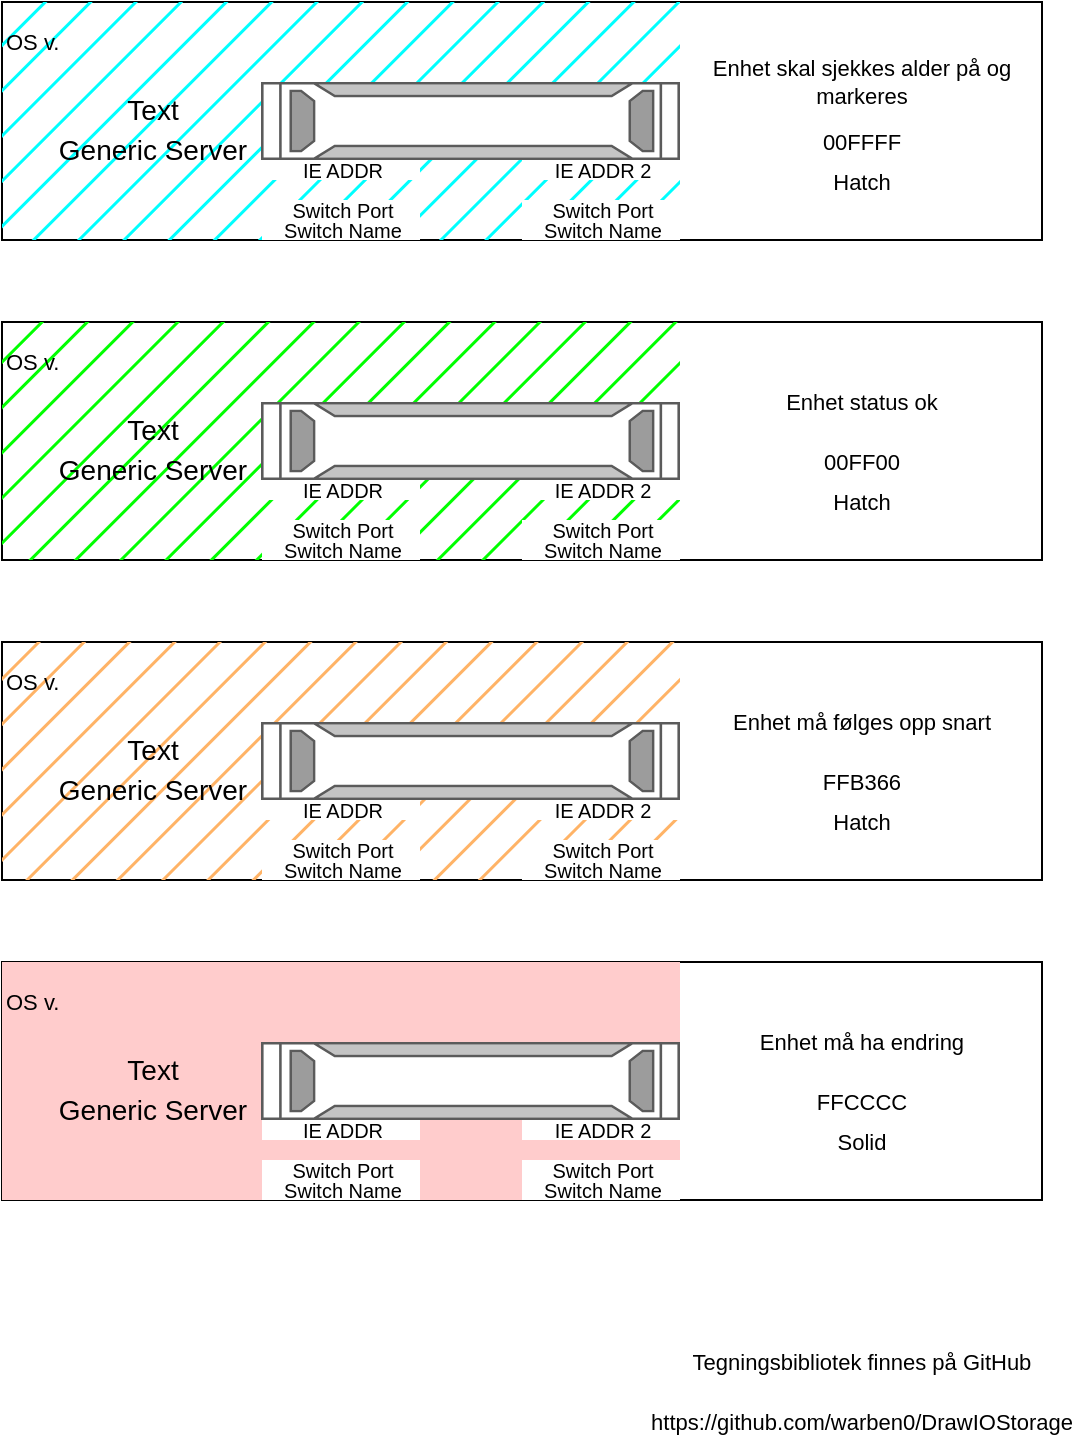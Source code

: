 <mxfile version="22.1.21" type="github" pages="14">
  <diagram id="srSarf_iVMtm-178fV4I" name="INFO">
    <mxGraphModel dx="1562" dy="818" grid="1" gridSize="10" guides="1" tooltips="1" connect="1" arrows="1" fold="1" page="1" pageScale="1" pageWidth="827" pageHeight="1169" math="0" shadow="0">
      <root>
        <mxCell id="0" />
        <mxCell id="1" parent="0" />
        <mxCell id="3PB9cPCuCjKQ1XBIXNEU-73" value="Tegningsbibliotek finnes på GitHub" style="text;html=1;strokeColor=none;fillColor=none;align=center;verticalAlign=middle;whiteSpace=wrap;rounded=0;fontSize=11;fontFamily=Helvetica;fontColor=default;" parent="1" vertex="1">
          <mxGeometry x="340" y="660" width="180" height="40" as="geometry" />
        </mxCell>
        <mxCell id="3PB9cPCuCjKQ1XBIXNEU-74" value="https://github.com/warben0/DrawIOStorage" style="text;html=1;strokeColor=none;fillColor=none;align=center;verticalAlign=middle;whiteSpace=wrap;rounded=0;fontSize=11;fontFamily=Helvetica;fontColor=default;" parent="1" vertex="1">
          <mxGeometry x="340" y="700" width="180" height="20" as="geometry" />
        </mxCell>
        <mxCell id="5Dn4T0IufuvTyKuiNvvx-1" value="" style="group;strokeColor=default;" vertex="1" connectable="0" parent="1">
          <mxGeometry y="320" width="520" height="119" as="geometry" />
        </mxCell>
        <mxCell id="3PB9cPCuCjKQ1XBIXNEU-33" value="" style="group;fontFamily=Helvetica;fontSize=11;fontColor=default;fillColor=#FFB366;fillStyle=hatch;" parent="5Dn4T0IufuvTyKuiNvvx-1" connectable="0" vertex="1">
          <mxGeometry width="339" height="119" as="geometry" />
        </mxCell>
        <mxCell id="3PB9cPCuCjKQ1XBIXNEU-34" value="&lt;span style=&quot;font-weight: normal; font-size: 14px;&quot;&gt;&lt;font style=&quot;font-size: 14px;&quot;&gt;Text&lt;/font&gt;&lt;/span&gt;" style="text;strokeColor=none;fillColor=none;html=1;fontSize=11;fontStyle=1;verticalAlign=middle;align=center;fontFamily=Helvetica;container=0;points=[];fontColor=default;" parent="3PB9cPCuCjKQ1XBIXNEU-33" vertex="1">
          <mxGeometry x="20" y="49" width="109" height="10" as="geometry" />
        </mxCell>
        <mxCell id="3PB9cPCuCjKQ1XBIXNEU-35" value="&lt;span style=&quot;font-weight: 400;&quot;&gt;OS v.&lt;/span&gt;" style="text;strokeColor=none;fillColor=none;html=1;fontSize=11;fontStyle=1;verticalAlign=middle;align=left;fontFamily=Helvetica;container=0;points=[];fontColor=default;" parent="3PB9cPCuCjKQ1XBIXNEU-33" vertex="1">
          <mxGeometry width="190" height="40" as="geometry" />
        </mxCell>
        <mxCell id="3PB9cPCuCjKQ1XBIXNEU-36" value="" style="shape=mxgraph.rack.hp.hp_proliant_dl380e_g8;html=1;labelPosition=right;align=left;spacingLeft=15;dashed=0;shadow=0;fillColor=#ffffff;container=0;points=[[0.2,1,0,0,0],[0.82,1,0,0,0]];fontFamily=Helvetica;fontSize=11;fontColor=default;" parent="3PB9cPCuCjKQ1XBIXNEU-33" vertex="1">
          <mxGeometry x="129.5" y="40" width="209.5" height="39" as="geometry" />
        </mxCell>
        <mxCell id="3PB9cPCuCjKQ1XBIXNEU-37" value="&lt;span style=&quot;font-weight: normal; font-size: 14px;&quot;&gt;&lt;font style=&quot;font-size: 14px;&quot;&gt;Generic Server&lt;/font&gt;&lt;/span&gt;" style="text;strokeColor=none;fillColor=none;html=1;fontSize=11;fontStyle=1;verticalAlign=middle;align=center;fontFamily=Helvetica;container=0;points=[];fontColor=default;" parent="3PB9cPCuCjKQ1XBIXNEU-33" vertex="1">
          <mxGeometry x="20" y="69" width="109" height="10" as="geometry" />
        </mxCell>
        <mxCell id="3PB9cPCuCjKQ1XBIXNEU-38" value="&lt;span style=&quot;font-weight: 400; font-size: 10px;&quot;&gt;IE ADDR 2&lt;/span&gt;" style="text;strokeColor=none;fillColor=default;html=1;fontSize=11;fontStyle=1;verticalAlign=middle;align=center;fontFamily=Helvetica;container=0;points=[];fontColor=default;" parent="3PB9cPCuCjKQ1XBIXNEU-33" vertex="1">
          <mxGeometry x="260" y="79" width="79" height="10" as="geometry" />
        </mxCell>
        <mxCell id="3PB9cPCuCjKQ1XBIXNEU-39" value="&lt;span style=&quot;font-weight: normal; font-size: 10px;&quot;&gt;&lt;font style=&quot;font-size: 10px;&quot;&gt;IE ADDR&lt;/font&gt;&lt;/span&gt;" style="text;strokeColor=none;fillColor=default;html=1;fontSize=11;fontStyle=1;verticalAlign=middle;align=center;fontFamily=Helvetica;container=0;points=[];fontColor=default;" parent="3PB9cPCuCjKQ1XBIXNEU-33" vertex="1">
          <mxGeometry x="130" y="79" width="79" height="10" as="geometry" />
        </mxCell>
        <mxCell id="3PB9cPCuCjKQ1XBIXNEU-40" value="&lt;span style=&quot;font-weight: normal; font-size: 10px;&quot;&gt;&lt;font style=&quot;font-size: 10px;&quot;&gt;Switch Port&lt;br&gt;&lt;/font&gt;&lt;/span&gt;" style="text;strokeColor=none;fillColor=default;html=1;fontSize=11;fontStyle=1;verticalAlign=middle;align=center;fontFamily=Helvetica;container=0;points=[];fontColor=default;" parent="3PB9cPCuCjKQ1XBIXNEU-33" vertex="1">
          <mxGeometry x="130" y="99" width="79" height="10" as="geometry" />
        </mxCell>
        <mxCell id="3PB9cPCuCjKQ1XBIXNEU-41" value="&lt;span style=&quot;font-weight: normal; font-size: 10px;&quot;&gt;&lt;font style=&quot;font-size: 10px;&quot;&gt;Switch Name&lt;br&gt;&lt;/font&gt;&lt;/span&gt;" style="text;strokeColor=none;fillColor=default;html=1;fontSize=11;fontStyle=1;verticalAlign=middle;align=center;fontFamily=Helvetica;container=0;points=[];fontColor=default;" parent="3PB9cPCuCjKQ1XBIXNEU-33" vertex="1">
          <mxGeometry x="130" y="109" width="79" height="10" as="geometry" />
        </mxCell>
        <mxCell id="3PB9cPCuCjKQ1XBIXNEU-42" value="&lt;span style=&quot;font-weight: normal; font-size: 10px;&quot;&gt;&lt;font style=&quot;font-size: 10px;&quot;&gt;Switch Port&lt;br&gt;&lt;/font&gt;&lt;/span&gt;" style="text;strokeColor=none;fillColor=default;html=1;fontSize=11;fontStyle=1;verticalAlign=middle;align=center;fontFamily=Helvetica;container=0;points=[];fontColor=default;" parent="3PB9cPCuCjKQ1XBIXNEU-33" vertex="1">
          <mxGeometry x="260" y="99" width="79" height="10" as="geometry" />
        </mxCell>
        <mxCell id="3PB9cPCuCjKQ1XBIXNEU-43" value="&lt;span style=&quot;font-weight: normal; font-size: 10px;&quot;&gt;&lt;font style=&quot;font-size: 10px;&quot;&gt;Switch Name&lt;br&gt;&lt;/font&gt;&lt;/span&gt;" style="text;strokeColor=none;fillColor=default;html=1;fontSize=11;fontStyle=1;verticalAlign=middle;align=center;fontFamily=Helvetica;container=0;points=[];fontColor=default;" parent="3PB9cPCuCjKQ1XBIXNEU-33" vertex="1">
          <mxGeometry x="260" y="109" width="79" height="10" as="geometry" />
        </mxCell>
        <mxCell id="3PB9cPCuCjKQ1XBIXNEU-44" value="Enhet må følges opp snart" style="text;html=1;strokeColor=none;fillColor=none;align=center;verticalAlign=middle;whiteSpace=wrap;rounded=0;fontSize=11;fontFamily=Helvetica;fontColor=default;" parent="5Dn4T0IufuvTyKuiNvvx-1" vertex="1">
          <mxGeometry x="340" y="20" width="180" height="40" as="geometry" />
        </mxCell>
        <mxCell id="3PB9cPCuCjKQ1XBIXNEU-45" value="FFB366" style="text;html=1;strokeColor=none;fillColor=none;align=center;verticalAlign=middle;whiteSpace=wrap;rounded=0;fontSize=11;fontFamily=Helvetica;fontColor=default;" parent="5Dn4T0IufuvTyKuiNvvx-1" vertex="1">
          <mxGeometry x="340" y="60" width="180" height="20" as="geometry" />
        </mxCell>
        <mxCell id="3PB9cPCuCjKQ1XBIXNEU-46" value="Hatch" style="text;html=1;strokeColor=none;fillColor=none;align=center;verticalAlign=middle;whiteSpace=wrap;rounded=0;fontSize=11;fontFamily=Helvetica;fontColor=default;" parent="5Dn4T0IufuvTyKuiNvvx-1" vertex="1">
          <mxGeometry x="340" y="80" width="180" height="20" as="geometry" />
        </mxCell>
        <mxCell id="5Dn4T0IufuvTyKuiNvvx-2" value="" style="group;strokeColor=default;" vertex="1" connectable="0" parent="1">
          <mxGeometry y="480" width="520" height="119" as="geometry" />
        </mxCell>
        <mxCell id="3PB9cPCuCjKQ1XBIXNEU-47" value="" style="group;fontFamily=Helvetica;fontSize=11;fontColor=default;fillColor=#FFCCCC;fillStyle=solid;" parent="5Dn4T0IufuvTyKuiNvvx-2" connectable="0" vertex="1">
          <mxGeometry width="339" height="119" as="geometry" />
        </mxCell>
        <mxCell id="3PB9cPCuCjKQ1XBIXNEU-48" value="&lt;span style=&quot;font-weight: normal; font-size: 14px;&quot;&gt;&lt;font style=&quot;font-size: 14px;&quot;&gt;Text&lt;/font&gt;&lt;/span&gt;" style="text;strokeColor=none;fillColor=none;html=1;fontSize=11;fontStyle=1;verticalAlign=middle;align=center;fontFamily=Helvetica;container=0;points=[];fontColor=default;" parent="3PB9cPCuCjKQ1XBIXNEU-47" vertex="1">
          <mxGeometry x="20" y="49" width="109" height="10" as="geometry" />
        </mxCell>
        <mxCell id="3PB9cPCuCjKQ1XBIXNEU-49" value="&lt;span style=&quot;font-weight: 400;&quot;&gt;OS v.&lt;/span&gt;" style="text;strokeColor=none;fillColor=none;html=1;fontSize=11;fontStyle=1;verticalAlign=middle;align=left;fontFamily=Helvetica;container=0;points=[];fontColor=default;" parent="3PB9cPCuCjKQ1XBIXNEU-47" vertex="1">
          <mxGeometry width="190" height="40" as="geometry" />
        </mxCell>
        <mxCell id="3PB9cPCuCjKQ1XBIXNEU-50" value="" style="shape=mxgraph.rack.hp.hp_proliant_dl380e_g8;html=1;labelPosition=right;align=left;spacingLeft=15;dashed=0;shadow=0;fillColor=#ffffff;container=0;points=[[0.2,1,0,0,0],[0.82,1,0,0,0]];fontFamily=Helvetica;fontSize=11;fontColor=default;" parent="3PB9cPCuCjKQ1XBIXNEU-47" vertex="1">
          <mxGeometry x="129.5" y="40" width="209.5" height="39" as="geometry" />
        </mxCell>
        <mxCell id="3PB9cPCuCjKQ1XBIXNEU-51" value="&lt;span style=&quot;font-weight: normal; font-size: 14px;&quot;&gt;&lt;font style=&quot;font-size: 14px;&quot;&gt;Generic Server&lt;/font&gt;&lt;/span&gt;" style="text;strokeColor=none;fillColor=none;html=1;fontSize=11;fontStyle=1;verticalAlign=middle;align=center;fontFamily=Helvetica;container=0;points=[];fontColor=default;" parent="3PB9cPCuCjKQ1XBIXNEU-47" vertex="1">
          <mxGeometry x="20" y="69" width="109" height="10" as="geometry" />
        </mxCell>
        <mxCell id="3PB9cPCuCjKQ1XBIXNEU-52" value="&lt;span style=&quot;font-weight: 400; font-size: 10px;&quot;&gt;IE ADDR 2&lt;/span&gt;" style="text;strokeColor=none;fillColor=default;html=1;fontSize=11;fontStyle=1;verticalAlign=middle;align=center;fontFamily=Helvetica;container=0;points=[];fontColor=default;" parent="3PB9cPCuCjKQ1XBIXNEU-47" vertex="1">
          <mxGeometry x="260" y="79" width="79" height="10" as="geometry" />
        </mxCell>
        <mxCell id="3PB9cPCuCjKQ1XBIXNEU-53" value="&lt;span style=&quot;font-weight: normal; font-size: 10px;&quot;&gt;&lt;font style=&quot;font-size: 10px;&quot;&gt;IE ADDR&lt;/font&gt;&lt;/span&gt;" style="text;strokeColor=none;fillColor=default;html=1;fontSize=11;fontStyle=1;verticalAlign=middle;align=center;fontFamily=Helvetica;container=0;points=[];fontColor=default;" parent="3PB9cPCuCjKQ1XBIXNEU-47" vertex="1">
          <mxGeometry x="130" y="79" width="79" height="10" as="geometry" />
        </mxCell>
        <mxCell id="3PB9cPCuCjKQ1XBIXNEU-54" value="&lt;span style=&quot;font-weight: normal; font-size: 10px;&quot;&gt;&lt;font style=&quot;font-size: 10px;&quot;&gt;Switch Port&lt;br&gt;&lt;/font&gt;&lt;/span&gt;" style="text;strokeColor=none;fillColor=default;html=1;fontSize=11;fontStyle=1;verticalAlign=middle;align=center;fontFamily=Helvetica;container=0;points=[];fontColor=default;" parent="3PB9cPCuCjKQ1XBIXNEU-47" vertex="1">
          <mxGeometry x="130" y="99" width="79" height="10" as="geometry" />
        </mxCell>
        <mxCell id="3PB9cPCuCjKQ1XBIXNEU-55" value="&lt;span style=&quot;font-weight: normal; font-size: 10px;&quot;&gt;&lt;font style=&quot;font-size: 10px;&quot;&gt;Switch Name&lt;br&gt;&lt;/font&gt;&lt;/span&gt;" style="text;strokeColor=none;fillColor=default;html=1;fontSize=11;fontStyle=1;verticalAlign=middle;align=center;fontFamily=Helvetica;container=0;points=[];fontColor=default;" parent="3PB9cPCuCjKQ1XBIXNEU-47" vertex="1">
          <mxGeometry x="130" y="109" width="79" height="10" as="geometry" />
        </mxCell>
        <mxCell id="3PB9cPCuCjKQ1XBIXNEU-56" value="&lt;span style=&quot;font-weight: normal; font-size: 10px;&quot;&gt;&lt;font style=&quot;font-size: 10px;&quot;&gt;Switch Port&lt;br&gt;&lt;/font&gt;&lt;/span&gt;" style="text;strokeColor=none;fillColor=default;html=1;fontSize=11;fontStyle=1;verticalAlign=middle;align=center;fontFamily=Helvetica;container=0;points=[];fontColor=default;" parent="3PB9cPCuCjKQ1XBIXNEU-47" vertex="1">
          <mxGeometry x="260" y="99" width="79" height="10" as="geometry" />
        </mxCell>
        <mxCell id="3PB9cPCuCjKQ1XBIXNEU-57" value="&lt;span style=&quot;font-weight: normal; font-size: 10px;&quot;&gt;&lt;font style=&quot;font-size: 10px;&quot;&gt;Switch Name&lt;br&gt;&lt;/font&gt;&lt;/span&gt;" style="text;strokeColor=none;fillColor=default;html=1;fontSize=11;fontStyle=1;verticalAlign=middle;align=center;fontFamily=Helvetica;container=0;points=[];fontColor=default;" parent="3PB9cPCuCjKQ1XBIXNEU-47" vertex="1">
          <mxGeometry x="260" y="109" width="79" height="10" as="geometry" />
        </mxCell>
        <mxCell id="3PB9cPCuCjKQ1XBIXNEU-58" value="Enhet må ha endring" style="text;html=1;strokeColor=none;fillColor=none;align=center;verticalAlign=middle;whiteSpace=wrap;rounded=0;fontSize=11;fontFamily=Helvetica;fontColor=default;" parent="5Dn4T0IufuvTyKuiNvvx-2" vertex="1">
          <mxGeometry x="340" y="20" width="180" height="40" as="geometry" />
        </mxCell>
        <mxCell id="3PB9cPCuCjKQ1XBIXNEU-59" value="FFCCCC" style="text;html=1;strokeColor=none;fillColor=none;align=center;verticalAlign=middle;whiteSpace=wrap;rounded=0;fontSize=11;fontFamily=Helvetica;fontColor=default;" parent="5Dn4T0IufuvTyKuiNvvx-2" vertex="1">
          <mxGeometry x="340" y="60" width="180" height="20" as="geometry" />
        </mxCell>
        <mxCell id="3PB9cPCuCjKQ1XBIXNEU-60" value="Solid" style="text;html=1;strokeColor=none;fillColor=none;align=center;verticalAlign=middle;whiteSpace=wrap;rounded=0;fontSize=11;fontFamily=Helvetica;fontColor=default;" parent="5Dn4T0IufuvTyKuiNvvx-2" vertex="1">
          <mxGeometry x="340" y="80" width="180" height="20" as="geometry" />
        </mxCell>
        <mxCell id="5Dn4T0IufuvTyKuiNvvx-3" value="" style="group;strokeColor=default;" vertex="1" connectable="0" parent="1">
          <mxGeometry y="160" width="520" height="119" as="geometry" />
        </mxCell>
        <mxCell id="3PB9cPCuCjKQ1XBIXNEU-19" value="" style="group;fontFamily=Helvetica;fontSize=11;fontColor=default;fillColor=#00FF00;fillStyle=hatch;" parent="5Dn4T0IufuvTyKuiNvvx-3" connectable="0" vertex="1">
          <mxGeometry width="339" height="119" as="geometry" />
        </mxCell>
        <mxCell id="3PB9cPCuCjKQ1XBIXNEU-20" value="&lt;span style=&quot;font-weight: normal; font-size: 14px;&quot;&gt;&lt;font style=&quot;font-size: 14px;&quot;&gt;Text&lt;/font&gt;&lt;/span&gt;" style="text;strokeColor=none;fillColor=none;html=1;fontSize=11;fontStyle=1;verticalAlign=middle;align=center;fontFamily=Helvetica;container=0;points=[];fontColor=default;" parent="3PB9cPCuCjKQ1XBIXNEU-19" vertex="1">
          <mxGeometry x="20" y="49" width="109" height="10" as="geometry" />
        </mxCell>
        <mxCell id="3PB9cPCuCjKQ1XBIXNEU-21" value="&lt;span style=&quot;font-weight: 400;&quot;&gt;OS v.&lt;/span&gt;" style="text;strokeColor=none;fillColor=none;html=1;fontSize=11;fontStyle=1;verticalAlign=middle;align=left;fontFamily=Helvetica;container=0;points=[];fontColor=default;" parent="3PB9cPCuCjKQ1XBIXNEU-19" vertex="1">
          <mxGeometry width="190" height="40" as="geometry" />
        </mxCell>
        <mxCell id="3PB9cPCuCjKQ1XBIXNEU-22" value="" style="shape=mxgraph.rack.hp.hp_proliant_dl380e_g8;html=1;labelPosition=right;align=left;spacingLeft=15;dashed=0;shadow=0;fillColor=#ffffff;container=0;points=[[0.2,1,0,0,0],[0.82,1,0,0,0]];fontFamily=Helvetica;fontSize=11;fontColor=default;" parent="3PB9cPCuCjKQ1XBIXNEU-19" vertex="1">
          <mxGeometry x="129.5" y="40" width="209.5" height="39" as="geometry" />
        </mxCell>
        <mxCell id="3PB9cPCuCjKQ1XBIXNEU-23" value="&lt;span style=&quot;font-weight: normal; font-size: 14px;&quot;&gt;&lt;font style=&quot;font-size: 14px;&quot;&gt;Generic Server&lt;/font&gt;&lt;/span&gt;" style="text;strokeColor=none;fillColor=none;html=1;fontSize=11;fontStyle=1;verticalAlign=middle;align=center;fontFamily=Helvetica;container=0;points=[];fontColor=default;" parent="3PB9cPCuCjKQ1XBIXNEU-19" vertex="1">
          <mxGeometry x="20" y="69" width="109" height="10" as="geometry" />
        </mxCell>
        <mxCell id="3PB9cPCuCjKQ1XBIXNEU-24" value="&lt;span style=&quot;font-weight: 400; font-size: 10px;&quot;&gt;IE ADDR 2&lt;/span&gt;" style="text;strokeColor=none;fillColor=default;html=1;fontSize=11;fontStyle=1;verticalAlign=middle;align=center;fontFamily=Helvetica;container=0;points=[];fontColor=default;" parent="3PB9cPCuCjKQ1XBIXNEU-19" vertex="1">
          <mxGeometry x="260" y="79" width="79" height="10" as="geometry" />
        </mxCell>
        <mxCell id="3PB9cPCuCjKQ1XBIXNEU-25" value="&lt;span style=&quot;font-weight: normal; font-size: 10px;&quot;&gt;&lt;font style=&quot;font-size: 10px;&quot;&gt;IE ADDR&lt;/font&gt;&lt;/span&gt;" style="text;strokeColor=none;fillColor=default;html=1;fontSize=11;fontStyle=1;verticalAlign=middle;align=center;fontFamily=Helvetica;container=0;points=[];fontColor=default;" parent="3PB9cPCuCjKQ1XBIXNEU-19" vertex="1">
          <mxGeometry x="130" y="79" width="79" height="10" as="geometry" />
        </mxCell>
        <mxCell id="3PB9cPCuCjKQ1XBIXNEU-26" value="&lt;span style=&quot;font-weight: normal; font-size: 10px;&quot;&gt;&lt;font style=&quot;font-size: 10px;&quot;&gt;Switch Port&lt;br&gt;&lt;/font&gt;&lt;/span&gt;" style="text;strokeColor=none;fillColor=default;html=1;fontSize=11;fontStyle=1;verticalAlign=middle;align=center;fontFamily=Helvetica;container=0;points=[];fontColor=default;" parent="3PB9cPCuCjKQ1XBIXNEU-19" vertex="1">
          <mxGeometry x="130" y="99" width="79" height="10" as="geometry" />
        </mxCell>
        <mxCell id="3PB9cPCuCjKQ1XBIXNEU-27" value="&lt;span style=&quot;font-weight: normal; font-size: 10px;&quot;&gt;&lt;font style=&quot;font-size: 10px;&quot;&gt;Switch Name&lt;br&gt;&lt;/font&gt;&lt;/span&gt;" style="text;strokeColor=none;fillColor=default;html=1;fontSize=11;fontStyle=1;verticalAlign=middle;align=center;fontFamily=Helvetica;container=0;points=[];fontColor=default;" parent="3PB9cPCuCjKQ1XBIXNEU-19" vertex="1">
          <mxGeometry x="130" y="109" width="79" height="10" as="geometry" />
        </mxCell>
        <mxCell id="3PB9cPCuCjKQ1XBIXNEU-28" value="&lt;span style=&quot;font-weight: normal; font-size: 10px;&quot;&gt;&lt;font style=&quot;font-size: 10px;&quot;&gt;Switch Port&lt;br&gt;&lt;/font&gt;&lt;/span&gt;" style="text;strokeColor=none;fillColor=default;html=1;fontSize=11;fontStyle=1;verticalAlign=middle;align=center;fontFamily=Helvetica;container=0;points=[];fontColor=default;" parent="3PB9cPCuCjKQ1XBIXNEU-19" vertex="1">
          <mxGeometry x="260" y="99" width="79" height="10" as="geometry" />
        </mxCell>
        <mxCell id="3PB9cPCuCjKQ1XBIXNEU-29" value="&lt;span style=&quot;font-weight: normal; font-size: 10px;&quot;&gt;&lt;font style=&quot;font-size: 10px;&quot;&gt;Switch Name&lt;br&gt;&lt;/font&gt;&lt;/span&gt;" style="text;strokeColor=none;fillColor=default;html=1;fontSize=11;fontStyle=1;verticalAlign=middle;align=center;fontFamily=Helvetica;container=0;points=[];fontColor=default;" parent="3PB9cPCuCjKQ1XBIXNEU-19" vertex="1">
          <mxGeometry x="260" y="109" width="79" height="10" as="geometry" />
        </mxCell>
        <mxCell id="3PB9cPCuCjKQ1XBIXNEU-30" value="Enhet status ok" style="text;html=1;strokeColor=none;fillColor=none;align=center;verticalAlign=middle;whiteSpace=wrap;rounded=0;fontSize=11;fontFamily=Helvetica;fontColor=default;" parent="5Dn4T0IufuvTyKuiNvvx-3" vertex="1">
          <mxGeometry x="340" y="20" width="180" height="40" as="geometry" />
        </mxCell>
        <mxCell id="3PB9cPCuCjKQ1XBIXNEU-31" value="00FF00" style="text;html=1;strokeColor=none;fillColor=none;align=center;verticalAlign=middle;whiteSpace=wrap;rounded=0;fontSize=11;fontFamily=Helvetica;fontColor=default;" parent="5Dn4T0IufuvTyKuiNvvx-3" vertex="1">
          <mxGeometry x="340" y="60" width="180" height="20" as="geometry" />
        </mxCell>
        <mxCell id="3PB9cPCuCjKQ1XBIXNEU-32" value="Hatch" style="text;html=1;strokeColor=none;fillColor=none;align=center;verticalAlign=middle;whiteSpace=wrap;rounded=0;fontSize=11;fontFamily=Helvetica;fontColor=default;" parent="5Dn4T0IufuvTyKuiNvvx-3" vertex="1">
          <mxGeometry x="340" y="80" width="180" height="20" as="geometry" />
        </mxCell>
        <mxCell id="5Dn4T0IufuvTyKuiNvvx-4" value="" style="group;strokeColor=default;" vertex="1" connectable="0" parent="1">
          <mxGeometry width="520" height="119" as="geometry" />
        </mxCell>
        <mxCell id="3PB9cPCuCjKQ1XBIXNEU-1" value="" style="group;fontFamily=Helvetica;fontSize=11;fontColor=default;fillColor=#00FFFF;fillStyle=hatch;" parent="5Dn4T0IufuvTyKuiNvvx-4" connectable="0" vertex="1">
          <mxGeometry width="339" height="119" as="geometry" />
        </mxCell>
        <mxCell id="3PB9cPCuCjKQ1XBIXNEU-2" value="&lt;span style=&quot;font-weight: normal; font-size: 14px;&quot;&gt;&lt;font style=&quot;font-size: 14px;&quot;&gt;Text&lt;/font&gt;&lt;/span&gt;" style="text;strokeColor=none;fillColor=none;html=1;fontSize=11;fontStyle=1;verticalAlign=middle;align=center;fontFamily=Helvetica;container=0;points=[];fontColor=default;" parent="3PB9cPCuCjKQ1XBIXNEU-1" vertex="1">
          <mxGeometry x="20" y="49" width="109" height="10" as="geometry" />
        </mxCell>
        <mxCell id="3PB9cPCuCjKQ1XBIXNEU-3" value="&lt;span style=&quot;font-weight: 400;&quot;&gt;OS v.&lt;/span&gt;" style="text;strokeColor=none;fillColor=none;html=1;fontSize=11;fontStyle=1;verticalAlign=middle;align=left;fontFamily=Helvetica;container=0;points=[];fontColor=default;" parent="3PB9cPCuCjKQ1XBIXNEU-1" vertex="1">
          <mxGeometry width="190" height="40" as="geometry" />
        </mxCell>
        <mxCell id="3PB9cPCuCjKQ1XBIXNEU-4" value="" style="shape=mxgraph.rack.hp.hp_proliant_dl380e_g8;html=1;labelPosition=right;align=left;spacingLeft=15;dashed=0;shadow=0;fillColor=#ffffff;container=0;points=[[0.2,1,0,0,0],[0.82,1,0,0,0]];fontFamily=Helvetica;fontSize=11;fontColor=default;" parent="3PB9cPCuCjKQ1XBIXNEU-1" vertex="1">
          <mxGeometry x="129.5" y="40" width="209.5" height="39" as="geometry" />
        </mxCell>
        <mxCell id="3PB9cPCuCjKQ1XBIXNEU-5" value="&lt;span style=&quot;font-weight: normal; font-size: 14px;&quot;&gt;&lt;font style=&quot;font-size: 14px;&quot;&gt;Generic Server&lt;/font&gt;&lt;/span&gt;" style="text;strokeColor=none;fillColor=none;html=1;fontSize=11;fontStyle=1;verticalAlign=middle;align=center;fontFamily=Helvetica;container=0;points=[];fontColor=default;" parent="3PB9cPCuCjKQ1XBIXNEU-1" vertex="1">
          <mxGeometry x="20" y="69" width="109" height="10" as="geometry" />
        </mxCell>
        <mxCell id="3PB9cPCuCjKQ1XBIXNEU-6" value="&lt;span style=&quot;font-weight: 400; font-size: 10px;&quot;&gt;IE ADDR 2&lt;/span&gt;" style="text;strokeColor=none;fillColor=default;html=1;fontSize=11;fontStyle=1;verticalAlign=middle;align=center;fontFamily=Helvetica;container=0;points=[];fontColor=default;" parent="3PB9cPCuCjKQ1XBIXNEU-1" vertex="1">
          <mxGeometry x="260" y="79" width="79" height="10" as="geometry" />
        </mxCell>
        <mxCell id="3PB9cPCuCjKQ1XBIXNEU-7" value="&lt;span style=&quot;font-weight: normal; font-size: 10px;&quot;&gt;&lt;font style=&quot;font-size: 10px;&quot;&gt;IE ADDR&lt;/font&gt;&lt;/span&gt;" style="text;strokeColor=none;fillColor=default;html=1;fontSize=11;fontStyle=1;verticalAlign=middle;align=center;fontFamily=Helvetica;container=0;points=[];fontColor=default;" parent="3PB9cPCuCjKQ1XBIXNEU-1" vertex="1">
          <mxGeometry x="130" y="79" width="79" height="10" as="geometry" />
        </mxCell>
        <mxCell id="3PB9cPCuCjKQ1XBIXNEU-8" value="&lt;span style=&quot;font-weight: normal; font-size: 10px;&quot;&gt;&lt;font style=&quot;font-size: 10px;&quot;&gt;Switch Port&lt;br&gt;&lt;/font&gt;&lt;/span&gt;" style="text;strokeColor=none;fillColor=default;html=1;fontSize=11;fontStyle=1;verticalAlign=middle;align=center;fontFamily=Helvetica;container=0;points=[];fontColor=default;" parent="3PB9cPCuCjKQ1XBIXNEU-1" vertex="1">
          <mxGeometry x="130" y="99" width="79" height="10" as="geometry" />
        </mxCell>
        <mxCell id="3PB9cPCuCjKQ1XBIXNEU-9" value="&lt;span style=&quot;font-weight: normal; font-size: 10px;&quot;&gt;&lt;font style=&quot;font-size: 10px;&quot;&gt;Switch Name&lt;br&gt;&lt;/font&gt;&lt;/span&gt;" style="text;strokeColor=none;fillColor=default;html=1;fontSize=11;fontStyle=1;verticalAlign=middle;align=center;fontFamily=Helvetica;container=0;points=[];fontColor=default;" parent="3PB9cPCuCjKQ1XBIXNEU-1" vertex="1">
          <mxGeometry x="130" y="109" width="79" height="10" as="geometry" />
        </mxCell>
        <mxCell id="3PB9cPCuCjKQ1XBIXNEU-10" value="&lt;span style=&quot;font-weight: normal; font-size: 10px;&quot;&gt;&lt;font style=&quot;font-size: 10px;&quot;&gt;Switch Port&lt;br&gt;&lt;/font&gt;&lt;/span&gt;" style="text;strokeColor=none;fillColor=default;html=1;fontSize=11;fontStyle=1;verticalAlign=middle;align=center;fontFamily=Helvetica;container=0;points=[];fontColor=default;" parent="3PB9cPCuCjKQ1XBIXNEU-1" vertex="1">
          <mxGeometry x="260" y="99" width="79" height="10" as="geometry" />
        </mxCell>
        <mxCell id="3PB9cPCuCjKQ1XBIXNEU-11" value="&lt;span style=&quot;font-weight: normal; font-size: 10px;&quot;&gt;&lt;font style=&quot;font-size: 10px;&quot;&gt;Switch Name&lt;br&gt;&lt;/font&gt;&lt;/span&gt;" style="text;strokeColor=none;fillColor=default;html=1;fontSize=11;fontStyle=1;verticalAlign=middle;align=center;fontFamily=Helvetica;container=0;points=[];fontColor=default;" parent="3PB9cPCuCjKQ1XBIXNEU-1" vertex="1">
          <mxGeometry x="260" y="109" width="79" height="10" as="geometry" />
        </mxCell>
        <mxCell id="3PB9cPCuCjKQ1XBIXNEU-16" value="Enhet skal sjekkes alder på og markeres" style="text;html=1;strokeColor=none;fillColor=none;align=center;verticalAlign=middle;whiteSpace=wrap;rounded=0;fontSize=11;fontFamily=Helvetica;fontColor=default;" parent="5Dn4T0IufuvTyKuiNvvx-4" vertex="1">
          <mxGeometry x="340" y="20" width="180" height="40" as="geometry" />
        </mxCell>
        <mxCell id="3PB9cPCuCjKQ1XBIXNEU-17" value="00FFFF" style="text;html=1;strokeColor=none;fillColor=none;align=center;verticalAlign=middle;whiteSpace=wrap;rounded=0;fontSize=11;fontFamily=Helvetica;fontColor=default;" parent="5Dn4T0IufuvTyKuiNvvx-4" vertex="1">
          <mxGeometry x="340" y="60" width="180" height="20" as="geometry" />
        </mxCell>
        <mxCell id="3PB9cPCuCjKQ1XBIXNEU-18" value="Hatch" style="text;html=1;strokeColor=none;fillColor=none;align=center;verticalAlign=middle;whiteSpace=wrap;rounded=0;fontSize=11;fontFamily=Helvetica;fontColor=default;" parent="5Dn4T0IufuvTyKuiNvvx-4" vertex="1">
          <mxGeometry x="340" y="80" width="180" height="20" as="geometry" />
        </mxCell>
      </root>
    </mxGraphModel>
  </diagram>
  <diagram name="400 Grønt" id="sgXkQGD6M7rJJxJayZnh">
    <mxGraphModel grid="1" page="1" gridSize="10" guides="1" tooltips="1" connect="1" arrows="1" fold="1" pageScale="1" pageWidth="827" pageHeight="1169" math="0" shadow="0">
      <root>
        <mxCell id="0" />
        <mxCell id="1" parent="0" />
        <mxCell id="a2m6TTTOq1k4yQAmSqJ4-1" value="" style="endArrow=none;html=1;rounded=0;fillColor=#d5e8d4;strokeColor=#82b366;strokeWidth=4;" edge="1" parent="1">
          <mxGeometry width="50" height="50" relative="1" as="geometry">
            <mxPoint x="10" y="520" as="sourcePoint" />
            <mxPoint x="1640" y="520" as="targetPoint" />
          </mxGeometry>
        </mxCell>
        <mxCell id="Pd7Ta5sf-WXGW21fIm4o-10" value="400 Grønt 192.168.120.x" style="edgeLabel;html=1;align=center;verticalAlign=middle;resizable=0;points=[];fontSize=24;" connectable="0" vertex="1" parent="a2m6TTTOq1k4yQAmSqJ4-1">
          <mxGeometry x="-0.007" y="3" relative="1" as="geometry">
            <mxPoint as="offset" />
          </mxGeometry>
        </mxCell>
        <mxCell id="nDUXhOcZeGDEwbYO9OWx-68" style="edgeStyle=orthogonalEdgeStyle;rounded=0;orthogonalLoop=1;jettySize=auto;html=1;exitX=0.2;exitY=1;exitDx=0;exitDy=0;exitPerimeter=0;strokeColor=#82b366;endArrow=none;endFill=0;strokeWidth=2;" edge="1" parent="1" source="nDUXhOcZeGDEwbYO9OWx-106">
          <mxGeometry relative="1" as="geometry">
            <mxPoint x="301.238" y="520" as="targetPoint" />
            <mxPoint x="301.4" y="359" as="sourcePoint" />
          </mxGeometry>
        </mxCell>
        <mxCell id="nDUXhOcZeGDEwbYO9OWx-103" value="" style="group;fontFamily=Helvetica;fontSize=11;fillColor=#00FFFF;strokeColor=none;gradientColor=none;fillStyle=hatch;rounded=0;shadow=0;glass=0;" connectable="0" vertex="1" parent="1">
          <mxGeometry x="130" y="270" width="339" height="119" as="geometry" />
        </mxCell>
        <mxCell id="nDUXhOcZeGDEwbYO9OWx-104" value="&lt;span style=&quot;font-weight: normal; font-size: 14px;&quot;&gt;&lt;font style=&quot;font-size: 14px;&quot;&gt;IP21-SERVER&lt;/font&gt;&lt;/span&gt;" style="text;strokeColor=none;fillColor=none;html=1;fontSize=11;fontStyle=1;verticalAlign=middle;align=center;fontFamily=Helvetica;container=0;points=[];fontColor=default;" vertex="1" parent="nDUXhOcZeGDEwbYO9OWx-103">
          <mxGeometry x="20" y="49" width="109" height="10" as="geometry" />
        </mxCell>
        <mxCell id="nDUXhOcZeGDEwbYO9OWx-105" value="&lt;span style=&quot;font-weight: normal;&quot;&gt;&lt;font style=&quot;font-size: 11px;&quot;&gt;MS Win. Server 2016 STD&lt;br style=&quot;border-color: var(--border-color);&quot;&gt;V. 10.0.1.144&lt;br style=&quot;border-color: var(--border-color);&quot;&gt;&lt;/font&gt;&lt;/span&gt;&lt;div style=&quot;border-color: var(--border-color); font-family: Verdana;&quot;&gt;&lt;span style=&quot;border-color: var(--border-color); background-color: initial; font-weight: normal;&quot;&gt;&lt;font style=&quot;font-size: 11px;&quot;&gt;B 14393&lt;/font&gt;&lt;/span&gt;&lt;/div&gt;" style="text;strokeColor=none;fillColor=none;html=1;fontSize=11;fontStyle=1;verticalAlign=middle;align=left;fontFamily=Helvetica;container=0;points=[];fontColor=default;" vertex="1" parent="nDUXhOcZeGDEwbYO9OWx-103">
          <mxGeometry width="190" height="40" as="geometry" />
        </mxCell>
        <mxCell id="nDUXhOcZeGDEwbYO9OWx-106" value="" style="shape=mxgraph.rack.hp.hp_proliant_dl380e_g8;html=1;labelPosition=right;align=left;spacingLeft=15;dashed=0;shadow=0;fillColor=#ffffff;container=0;points=[[0.2,1,0,0,0],[0.82,1,0,0,0]];fontFamily=Helvetica;fontSize=11;fontColor=default;" vertex="1" parent="nDUXhOcZeGDEwbYO9OWx-103">
          <mxGeometry x="129.5" y="40" width="209.5" height="39" as="geometry" />
        </mxCell>
        <mxCell id="nDUXhOcZeGDEwbYO9OWx-109" value="&lt;span style=&quot;font-weight: normal; font-size: 10px;&quot;&gt;&lt;font style=&quot;font-size: 10px;&quot;&gt;192.168.120.11&lt;/font&gt;&lt;/span&gt;" style="text;strokeColor=none;fillColor=default;html=1;fontSize=11;fontStyle=1;verticalAlign=middle;align=center;fontFamily=Helvetica;container=0;points=[];fontColor=default;" vertex="1" parent="nDUXhOcZeGDEwbYO9OWx-103">
          <mxGeometry x="130" y="79" width="79" height="10" as="geometry" />
        </mxCell>
        <mxCell id="nDUXhOcZeGDEwbYO9OWx-110" value="&lt;span style=&quot;font-weight: normal; font-size: 10px;&quot;&gt;&lt;font style=&quot;font-size: 10px;&quot;&gt;Switch Port&lt;br&gt;&lt;/font&gt;&lt;/span&gt;" style="text;strokeColor=none;fillColor=default;html=1;fontSize=11;fontStyle=1;verticalAlign=middle;align=center;fontFamily=Helvetica;container=0;points=[];fontColor=default;" vertex="1" parent="nDUXhOcZeGDEwbYO9OWx-103">
          <mxGeometry x="130" y="99" width="79" height="10" as="geometry" />
        </mxCell>
        <mxCell id="nDUXhOcZeGDEwbYO9OWx-111" value="&lt;span style=&quot;font-weight: normal; font-size: 10px;&quot;&gt;&lt;font style=&quot;font-size: 10px;&quot;&gt;Switch Name&lt;br&gt;&lt;/font&gt;&lt;/span&gt;" style="text;strokeColor=none;fillColor=default;html=1;fontSize=11;fontStyle=1;verticalAlign=middle;align=center;fontFamily=Helvetica;container=0;points=[];fontColor=default;" vertex="1" parent="nDUXhOcZeGDEwbYO9OWx-103">
          <mxGeometry x="130" y="109" width="79" height="10" as="geometry" />
        </mxCell>
      </root>
    </mxGraphModel>
  </diagram>
  <diagram id="a80Cfnj6-Hu9OzV2k9DC" name="430 Grønt 2">
    <mxGraphModel grid="1" page="1" gridSize="10" guides="1" tooltips="1" connect="1" arrows="1" fold="1" pageScale="1" pageWidth="827" pageHeight="1169" math="0" shadow="0">
      <root>
        <mxCell id="0" />
        <mxCell id="1" parent="0" />
        <mxCell id="BQOPqLsALhsyPlMGhuNf-1" value="" style="endArrow=none;html=1;rounded=0;fillColor=#d5e8d4;strokeColor=#00FF00;strokeWidth=4;" edge="1" parent="1">
          <mxGeometry width="50" height="50" relative="1" as="geometry">
            <mxPoint x="10" y="520" as="sourcePoint" />
            <mxPoint x="1640" y="520" as="targetPoint" />
          </mxGeometry>
        </mxCell>
        <mxCell id="vgYwMYPz_5jKVzJ5Xe-I-1" value="430 Grønt 2 192.168.220.x" style="edgeLabel;html=1;align=center;verticalAlign=middle;resizable=0;points=[];fontSize=24;" connectable="0" vertex="1" parent="1">
          <mxGeometry x="820" y="517.0" as="geometry" />
        </mxCell>
      </root>
    </mxGraphModel>
  </diagram>
  <diagram id="ox4p6-B_YgHQ7Ol3Elpn" name="431 Swisslog">
    <mxGraphModel grid="1" page="1" gridSize="10" guides="1" tooltips="1" connect="1" arrows="1" fold="1" pageScale="1" pageWidth="827" pageHeight="1169" math="0" shadow="0">
      <root>
        <mxCell id="0" />
        <mxCell id="1" parent="0" />
        <mxCell id="d52usSH1pUPVTuEgpsR--1" value="" style="endArrow=none;html=1;rounded=0;fillColor=#d5e8d4;strokeColor=#80FF00;strokeWidth=4;" edge="1" parent="1">
          <mxGeometry width="50" height="50" relative="1" as="geometry">
            <mxPoint x="10" y="520" as="sourcePoint" />
            <mxPoint x="1640" y="520" as="targetPoint" />
          </mxGeometry>
        </mxCell>
        <mxCell id="Gg1TNzacCbxiwdu4Ga1Z-1" value="431 Swisslog 192.168.221.x" style="edgeLabel;html=1;align=center;verticalAlign=middle;resizable=0;points=[];fontSize=24;" connectable="0" vertex="1" parent="1">
          <mxGeometry x="820" y="517.0" as="geometry" />
        </mxCell>
      </root>
    </mxGraphModel>
  </diagram>
  <diagram id="WQMoYt6mtd65zV7ZPxQ4" name="433 Lilla1">
    <mxGraphModel grid="1" page="1" gridSize="10" guides="1" tooltips="1" connect="1" arrows="1" fold="1" pageScale="1" pageWidth="827" pageHeight="1169" math="0" shadow="0">
      <root>
        <mxCell id="0" />
        <mxCell id="1" parent="0" />
        <mxCell id="A-7HN5zNj0hIrtZI3S91-1" value="" style="endArrow=none;html=1;rounded=0;fillColor=#e1d5e7;strokeColor=#7F00FF;strokeWidth=4;" edge="1" parent="1">
          <mxGeometry width="50" height="50" relative="1" as="geometry">
            <mxPoint x="10" y="520" as="sourcePoint" />
            <mxPoint x="1640" y="520" as="targetPoint" />
          </mxGeometry>
        </mxCell>
        <mxCell id="OnWaGGLWccrB2YpNu761-1" value="433 Lilla1 10.0.1.x" style="edgeLabel;html=1;align=center;verticalAlign=middle;resizable=0;points=[];fontSize=24;" connectable="0" vertex="1" parent="1">
          <mxGeometry x="820" y="517.0" as="geometry" />
        </mxCell>
      </root>
    </mxGraphModel>
  </diagram>
  <diagram id="wk_C0G00SGekF-uK9WTC" name="434 Lilla2">
    <mxGraphModel grid="1" page="1" gridSize="10" guides="1" tooltips="1" connect="1" arrows="1" fold="1" pageScale="1" pageWidth="827" pageHeight="1169" math="0" shadow="0">
      <root>
        <mxCell id="0" />
        <mxCell id="1" parent="0" />
        <mxCell id="iybY1Y7Dei8u8CKyogi0-1" value="" style="endArrow=none;html=1;rounded=0;fillColor=#e1d5e7;strokeColor=#FF0080;strokeWidth=4;" edge="1" parent="1">
          <mxGeometry width="50" height="50" relative="1" as="geometry">
            <mxPoint x="10" y="520" as="sourcePoint" />
            <mxPoint x="1640" y="520" as="targetPoint" />
          </mxGeometry>
        </mxCell>
        <mxCell id="Ls6eO88HkOz2Gb2-Aaln-1" value="434 Lilla2 Elopak 10.0.2.x" style="edgeLabel;html=1;align=center;verticalAlign=middle;resizable=0;points=[];fontSize=24;" connectable="0" vertex="1" parent="1">
          <mxGeometry x="820" y="517.0" as="geometry" />
        </mxCell>
      </root>
    </mxGraphModel>
  </diagram>
  <diagram id="4ZVE-cmmfrm0IYI3aK-_" name="435 GK">
    <mxGraphModel grid="1" page="1" gridSize="10" guides="1" tooltips="1" connect="1" arrows="1" fold="1" pageScale="1" pageWidth="827" pageHeight="1169" math="0" shadow="0">
      <root>
        <mxCell id="0" />
        <mxCell id="1" parent="0" />
        <mxCell id="9v1VU3LK0mDKrCQtMwfe-1" value="" style="endArrow=none;html=1;rounded=0;fillColor=#e1d5e7;strokeColor=#000099;strokeWidth=4;" edge="1" parent="1">
          <mxGeometry width="50" height="50" relative="1" as="geometry">
            <mxPoint x="10" y="520" as="sourcePoint" />
            <mxPoint x="1640" y="520" as="targetPoint" />
          </mxGeometry>
        </mxCell>
        <mxCell id="XYt-GtibV3jnaY6gBOpz-1" value="435 GK 172.18.2.x" style="edgeLabel;html=1;align=center;verticalAlign=middle;resizable=0;points=[];fontSize=24;" connectable="0" vertex="1" parent="1">
          <mxGeometry x="820" y="517.0" as="geometry" />
        </mxCell>
      </root>
    </mxGraphModel>
  </diagram>
  <diagram id="JoWFZyPveilIo-gnnZQL" name="440 Therma">
    <mxGraphModel grid="1" page="1" gridSize="10" guides="1" tooltips="1" connect="1" arrows="1" fold="1" pageScale="1" pageWidth="827" pageHeight="1169" math="0" shadow="0">
      <root>
        <mxCell id="0" />
        <mxCell id="1" parent="0" />
        <mxCell id="Lo-jOkgQBX8mau1L_EvG-1" value="" style="endArrow=none;html=1;rounded=0;fillColor=#e1d5e7;strokeColor=#3333FF;strokeWidth=4;" edge="1" parent="1">
          <mxGeometry width="50" height="50" relative="1" as="geometry">
            <mxPoint x="10" y="520" as="sourcePoint" />
            <mxPoint x="1640" y="520" as="targetPoint" />
          </mxGeometry>
        </mxCell>
        <mxCell id="wVcto4tKAov9tP6sTtpJ-1" value="440 Therma 172.18.3.x" style="edgeLabel;html=1;align=center;verticalAlign=middle;resizable=0;points=[];fontSize=24;" connectable="0" vertex="1" parent="1">
          <mxGeometry x="820" y="517.0" as="geometry" />
        </mxCell>
      </root>
    </mxGraphModel>
  </diagram>
  <diagram id="Cvmj_kcOJsJHO23VMI1N" name="441 Fromfoid">
    <mxGraphModel grid="1" page="1" gridSize="10" guides="1" tooltips="1" connect="1" arrows="1" fold="1" pageScale="1" pageWidth="827" pageHeight="1169" math="0" shadow="0">
      <root>
        <mxCell id="0" />
        <mxCell id="1" parent="0" />
        <mxCell id="beNDqdCjJoziu-Yo3FAi-1" value="" style="endArrow=none;html=1;rounded=0;fillColor=#e1d5e7;strokeColor=#9999FF;strokeWidth=4;" edge="1" parent="1">
          <mxGeometry width="50" height="50" relative="1" as="geometry">
            <mxPoint x="10" y="520" as="sourcePoint" />
            <mxPoint x="1640" y="520" as="targetPoint" />
          </mxGeometry>
        </mxCell>
        <mxCell id="i5pxLub8-EWRUH9bH6SN-1" value="441 Fromfoid 172.18.4.x" style="edgeLabel;html=1;align=center;verticalAlign=middle;resizable=0;points=[];fontSize=24;" connectable="0" vertex="1" parent="1">
          <mxGeometry x="820" y="517.0" as="geometry" />
        </mxCell>
      </root>
    </mxGraphModel>
  </diagram>
  <diagram id="9oqaveb41WFxsYYIZvNg" name="442 Krones">
    <mxGraphModel grid="1" page="1" gridSize="10" guides="1" tooltips="1" connect="1" arrows="1" fold="1" pageScale="1" pageWidth="827" pageHeight="1169" math="0" shadow="0">
      <root>
        <mxCell id="0" />
        <mxCell id="1" parent="0" />
        <mxCell id="mEutB18v4gV41KZPVECb-1" value="" style="endArrow=none;html=1;rounded=0;fillColor=#e1d5e7;strokeColor=#007FFF;strokeWidth=4;" edge="1" parent="1">
          <mxGeometry width="50" height="50" relative="1" as="geometry">
            <mxPoint x="10" y="520" as="sourcePoint" />
            <mxPoint x="1640" y="520" as="targetPoint" />
          </mxGeometry>
        </mxCell>
        <mxCell id="LSkKY7f8Hu9gao0p4PQw-1" value="442 Krones 172.18.5.x" style="edgeLabel;html=1;align=center;verticalAlign=middle;resizable=0;points=[];fontSize=24;" connectable="0" vertex="1" parent="1">
          <mxGeometry x="820" y="517.0" as="geometry" />
        </mxCell>
      </root>
    </mxGraphModel>
  </diagram>
  <diagram id="vqYVw0od_EuBIoc0Wc-4" name="443 Lilleborg">
    <mxGraphModel grid="1" page="1" gridSize="10" guides="1" tooltips="1" connect="1" arrows="1" fold="1" pageScale="1" pageWidth="827" pageHeight="1169" math="0" shadow="0">
      <root>
        <mxCell id="0" />
        <mxCell id="1" parent="0" />
        <mxCell id="QqttCzHUl1ZeE-l95vZ0-1" value="" style="endArrow=none;html=1;rounded=0;fillColor=#e1d5e7;strokeColor=#00FFFF;strokeWidth=4;" edge="1" parent="1">
          <mxGeometry width="50" height="50" relative="1" as="geometry">
            <mxPoint x="10" y="520" as="sourcePoint" />
            <mxPoint x="1640" y="520" as="targetPoint" />
          </mxGeometry>
        </mxCell>
        <mxCell id="wLkDpMZl0ILLk2tqdU1m-1" value="443 Lilleborg 172.18.6.x" style="edgeLabel;html=1;align=center;verticalAlign=middle;resizable=0;points=[];fontSize=24;" connectable="0" vertex="1" parent="1">
          <mxGeometry x="820" y="517.0" as="geometry" />
        </mxCell>
      </root>
    </mxGraphModel>
  </diagram>
  <diagram id="5TXjSYsvMTk4hd_H1dJm" name="444 CodeIT">
    <mxGraphModel grid="1" page="1" gridSize="10" guides="1" tooltips="1" connect="1" arrows="1" fold="1" pageScale="1" pageWidth="827" pageHeight="1169" math="0" shadow="0">
      <root>
        <mxCell id="0" />
        <mxCell id="1" parent="0" />
        <mxCell id="ccuGZSauj_5-sbBS7RUB-1" value="" style="endArrow=none;html=1;rounded=0;fillColor=#e1d5e7;strokeColor=#0066CC;strokeWidth=4;" edge="1" parent="1">
          <mxGeometry width="50" height="50" relative="1" as="geometry">
            <mxPoint x="10" y="520" as="sourcePoint" />
            <mxPoint x="1640" y="520" as="targetPoint" />
          </mxGeometry>
        </mxCell>
        <mxCell id="QeqjEAM4WJv-Gja5dxlO-1" value="444 CodeIT 172.18.7.x" style="edgeLabel;html=1;align=center;verticalAlign=middle;resizable=0;points=[];fontSize=24;" connectable="0" vertex="1" parent="1">
          <mxGeometry x="820" y="517.0" as="geometry" />
        </mxCell>
      </root>
    </mxGraphModel>
  </diagram>
  <diagram id="buP3rjOLMX6dBxH-d5aN" name="445 Ampac">
    <mxGraphModel grid="1" page="1" gridSize="10" guides="1" tooltips="1" connect="1" arrows="1" fold="1" pageScale="1" pageWidth="827" pageHeight="1169" math="0" shadow="0">
      <root>
        <mxCell id="0" />
        <mxCell id="1" parent="0" />
        <mxCell id="ht1jGfJaSpCW4vY6waj5-1" value="" style="endArrow=none;html=1;rounded=0;fillColor=#dae8fc;strokeColor=#6c8ebf;strokeWidth=4;" edge="1" parent="1">
          <mxGeometry width="50" height="50" relative="1" as="geometry">
            <mxPoint x="10" y="520" as="sourcePoint" />
            <mxPoint x="1640" y="520" as="targetPoint" />
          </mxGeometry>
        </mxCell>
        <mxCell id="2QXAAkWwPm3ya7SNg3zA-1" value="445 Ampac 172.18.8.x" style="edgeLabel;html=1;align=center;verticalAlign=middle;resizable=0;points=[];fontSize=24;" connectable="0" vertex="1" parent="1">
          <mxGeometry x="820" y="517.0" as="geometry" />
        </mxCell>
      </root>
    </mxGraphModel>
  </diagram>
  <diagram id="6ypi9bmUr6iYxn1jfpcd" name="450? PCS 7">
    <mxGraphModel grid="1" page="1" gridSize="10" guides="1" tooltips="1" connect="1" arrows="1" fold="1" pageScale="1" pageWidth="827" pageHeight="1169" math="0" shadow="0">
      <root>
        <mxCell id="0" />
        <mxCell id="1" parent="0" />
        <mxCell id="Th-kJhKPmplhfhomctit-1" value="" style="endArrow=none;html=1;rounded=0;fillColor=#e1d5e7;strokeColor=#1D5D8F;strokeWidth=4;" edge="1" parent="1">
          <mxGeometry width="50" height="50" relative="1" as="geometry">
            <mxPoint x="10" y="520" as="sourcePoint" />
            <mxPoint x="1640" y="520" as="targetPoint" />
          </mxGeometry>
        </mxCell>
        <mxCell id="Px2DVu9UiiW2xnCbS_aR-1" value="450 PCS 7 140.80.0.x" style="edgeLabel;html=1;align=center;verticalAlign=middle;resizable=0;points=[];fontSize=24;" connectable="0" vertex="1" parent="1">
          <mxGeometry x="820" y="517.0" as="geometry" />
        </mxCell>
      </root>
    </mxGraphModel>
  </diagram>
</mxfile>
